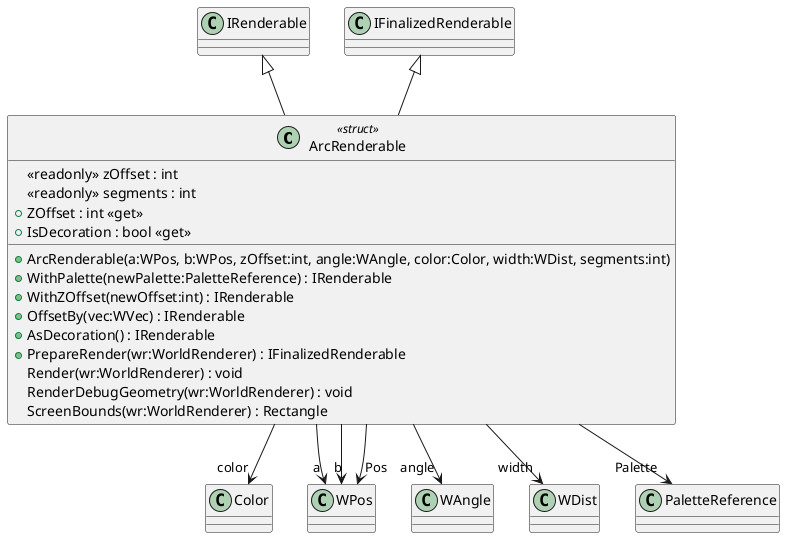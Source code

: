 @startuml
class ArcRenderable <<struct>> {
    <<readonly>> zOffset : int
    <<readonly>> segments : int
    + ArcRenderable(a:WPos, b:WPos, zOffset:int, angle:WAngle, color:Color, width:WDist, segments:int)
    + ZOffset : int <<get>>
    + IsDecoration : bool <<get>>
    + WithPalette(newPalette:PaletteReference) : IRenderable
    + WithZOffset(newOffset:int) : IRenderable
    + OffsetBy(vec:WVec) : IRenderable
    + AsDecoration() : IRenderable
    + PrepareRender(wr:WorldRenderer) : IFinalizedRenderable
    Render(wr:WorldRenderer) : void
    RenderDebugGeometry(wr:WorldRenderer) : void
    ScreenBounds(wr:WorldRenderer) : Rectangle
}
IRenderable <|-- ArcRenderable
IFinalizedRenderable <|-- ArcRenderable
ArcRenderable --> "color" Color
ArcRenderable --> "a" WPos
ArcRenderable --> "b" WPos
ArcRenderable --> "angle" WAngle
ArcRenderable --> "width" WDist
ArcRenderable --> "Pos" WPos
ArcRenderable --> "Palette" PaletteReference
@enduml
